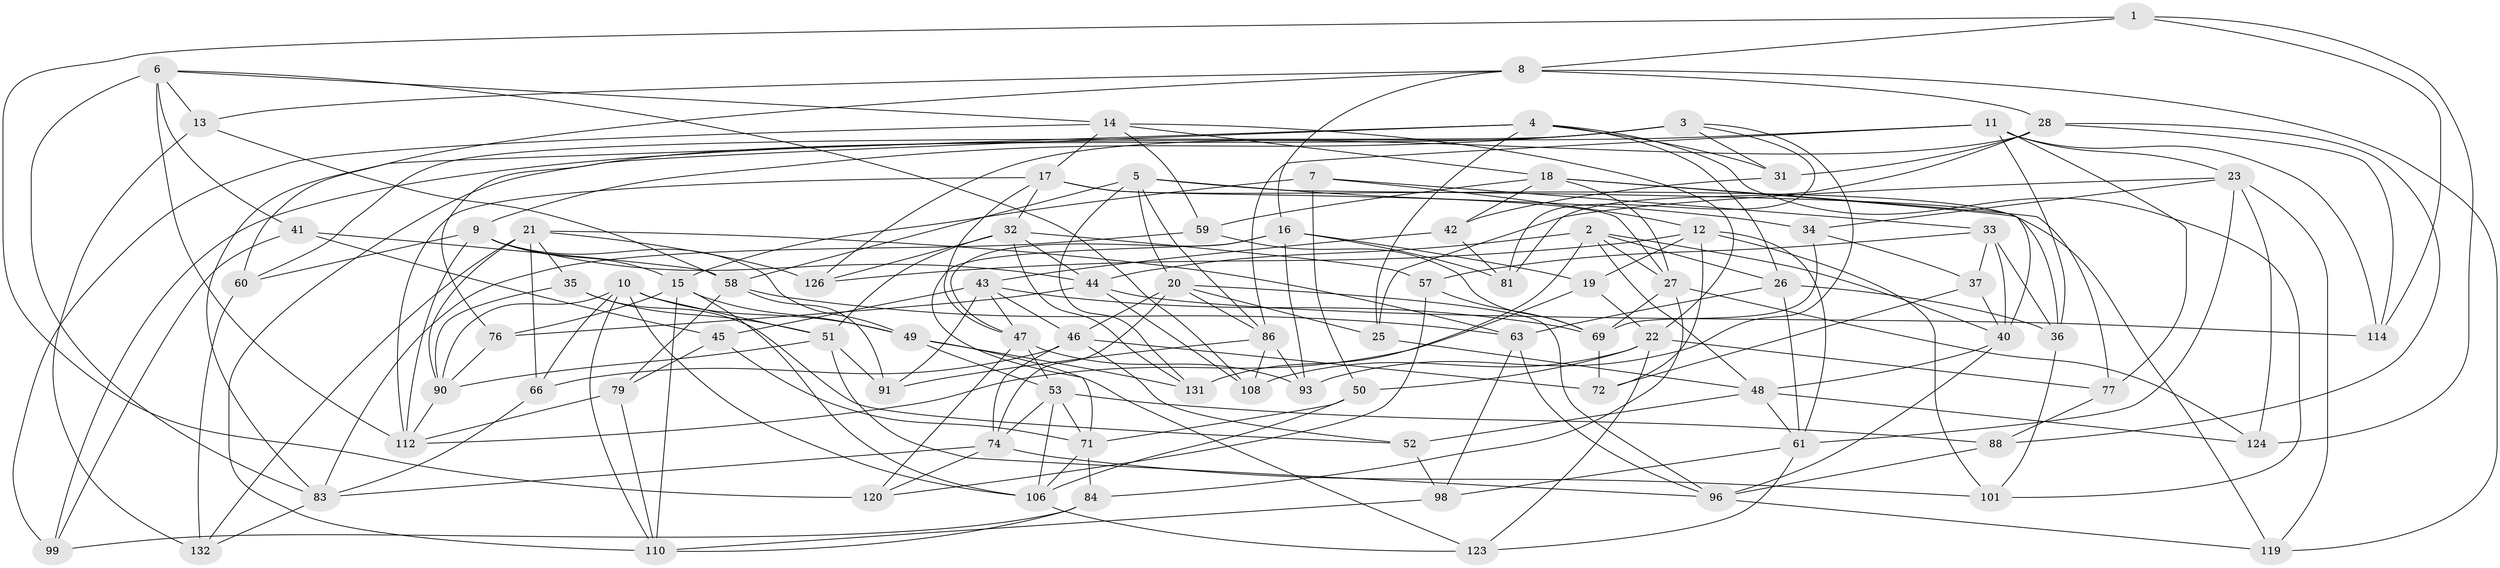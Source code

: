 // Generated by graph-tools (version 1.1) at 2025/52/02/27/25 19:52:32]
// undirected, 86 vertices, 217 edges
graph export_dot {
graph [start="1"]
  node [color=gray90,style=filled];
  1;
  2 [super="+128"];
  3 [super="+85"];
  4 [super="+100"];
  5 [super="+111"];
  6 [super="+64"];
  7;
  8 [super="+104"];
  9 [super="+75"];
  10 [super="+130"];
  11 [super="+38"];
  12 [super="+105"];
  13;
  14 [super="+70"];
  15 [super="+125"];
  16 [super="+92"];
  17 [super="+29"];
  18 [super="+24"];
  19;
  20 [super="+94"];
  21 [super="+62"];
  22 [super="+80"];
  23 [super="+107"];
  25;
  26 [super="+55"];
  27 [super="+39"];
  28 [super="+30"];
  31;
  32 [super="+73"];
  33 [super="+54"];
  34;
  35;
  36 [super="+118"];
  37;
  40 [super="+122"];
  41;
  42;
  43 [super="+78"];
  44 [super="+103"];
  45;
  46 [super="+56"];
  47 [super="+97"];
  48 [super="+121"];
  49 [super="+67"];
  50;
  51 [super="+89"];
  52;
  53 [super="+109"];
  57;
  58 [super="+95"];
  59;
  60;
  61 [super="+65"];
  63 [super="+68"];
  66;
  69 [super="+133"];
  71 [super="+113"];
  72;
  74 [super="+82"];
  76;
  77;
  79;
  81;
  83 [super="+87"];
  84;
  86 [super="+102"];
  88;
  90 [super="+115"];
  91;
  93;
  96 [super="+116"];
  98;
  99;
  101;
  106 [super="+127"];
  108;
  110 [super="+129"];
  112 [super="+117"];
  114;
  119;
  120;
  123;
  124;
  126;
  131;
  132;
  1 -- 124;
  1 -- 120;
  1 -- 114;
  1 -- 8;
  2 -- 27;
  2 -- 48;
  2 -- 26;
  2 -- 131;
  2 -- 44;
  2 -- 40;
  3 -- 60;
  3 -- 93;
  3 -- 31;
  3 -- 81;
  3 -- 110;
  3 -- 9;
  4 -- 83;
  4 -- 76;
  4 -- 26;
  4 -- 25;
  4 -- 101;
  4 -- 31;
  5 -- 34;
  5 -- 131;
  5 -- 20;
  5 -- 36;
  5 -- 86;
  5 -- 58;
  6 -- 108;
  6 -- 112;
  6 -- 83;
  6 -- 41;
  6 -- 13;
  6 -- 14;
  7 -- 50;
  7 -- 33;
  7 -- 15;
  7 -- 12;
  8 -- 13;
  8 -- 28;
  8 -- 16;
  8 -- 60;
  8 -- 119;
  9 -- 60;
  9 -- 112;
  9 -- 49;
  9 -- 44;
  9 -- 15;
  10 -- 51;
  10 -- 66;
  10 -- 90;
  10 -- 49;
  10 -- 106;
  10 -- 110;
  11 -- 36;
  11 -- 23;
  11 -- 99;
  11 -- 114;
  11 -- 77;
  11 -- 86;
  12 -- 126;
  12 -- 19;
  12 -- 72;
  12 -- 61;
  12 -- 101;
  13 -- 132;
  13 -- 58;
  14 -- 18;
  14 -- 22;
  14 -- 99;
  14 -- 17;
  14 -- 59;
  15 -- 76;
  15 -- 110;
  15 -- 49;
  15 -- 106;
  16 -- 93;
  16 -- 47;
  16 -- 81;
  16 -- 19;
  16 -- 71;
  17 -- 47;
  17 -- 27;
  17 -- 112;
  17 -- 32;
  17 -- 119;
  18 -- 59;
  18 -- 42;
  18 -- 77;
  18 -- 27;
  18 -- 40;
  19 -- 22;
  19 -- 112;
  20 -- 25;
  20 -- 74;
  20 -- 46;
  20 -- 96;
  20 -- 86;
  21 -- 132;
  21 -- 66;
  21 -- 126;
  21 -- 90;
  21 -- 35;
  21 -- 63;
  22 -- 123;
  22 -- 50;
  22 -- 108;
  22 -- 77;
  23 -- 34;
  23 -- 61;
  23 -- 25;
  23 -- 124;
  23 -- 119;
  25 -- 48;
  26 -- 61;
  26 -- 36;
  26 -- 63 [weight=2];
  27 -- 84;
  27 -- 124;
  27 -- 69;
  28 -- 114;
  28 -- 126;
  28 -- 88;
  28 -- 81;
  28 -- 31;
  31 -- 42;
  32 -- 131;
  32 -- 57;
  32 -- 126;
  32 -- 44;
  32 -- 51;
  33 -- 36 [weight=2];
  33 -- 37;
  33 -- 40;
  33 -- 57;
  34 -- 37;
  34 -- 69;
  35 -- 52;
  35 -- 90;
  35 -- 51;
  36 -- 101;
  37 -- 40;
  37 -- 72;
  40 -- 96;
  40 -- 48;
  41 -- 99;
  41 -- 58;
  41 -- 45;
  42 -- 81;
  42 -- 43;
  43 -- 91;
  43 -- 46;
  43 -- 69;
  43 -- 45;
  43 -- 47;
  44 -- 114;
  44 -- 76;
  44 -- 108;
  45 -- 71;
  45 -- 79;
  46 -- 74;
  46 -- 66;
  46 -- 72;
  46 -- 52;
  47 -- 120;
  47 -- 53;
  47 -- 93;
  48 -- 124;
  48 -- 52;
  48 -- 61;
  49 -- 53;
  49 -- 123;
  49 -- 131;
  50 -- 106;
  50 -- 71;
  51 -- 96;
  51 -- 90;
  51 -- 91;
  52 -- 98;
  53 -- 88;
  53 -- 71;
  53 -- 106;
  53 -- 74;
  57 -- 120;
  57 -- 69;
  58 -- 79;
  58 -- 91;
  58 -- 63;
  59 -- 83;
  59 -- 69;
  60 -- 132;
  61 -- 98;
  61 -- 123;
  63 -- 98;
  63 -- 96;
  66 -- 83;
  69 -- 72;
  71 -- 106;
  71 -- 84;
  74 -- 120;
  74 -- 101;
  74 -- 83;
  76 -- 90;
  77 -- 88;
  79 -- 110;
  79 -- 112;
  83 -- 132;
  84 -- 99;
  84 -- 110;
  86 -- 93;
  86 -- 108;
  86 -- 91;
  88 -- 96;
  90 -- 112;
  96 -- 119;
  98 -- 110;
  106 -- 123;
}
